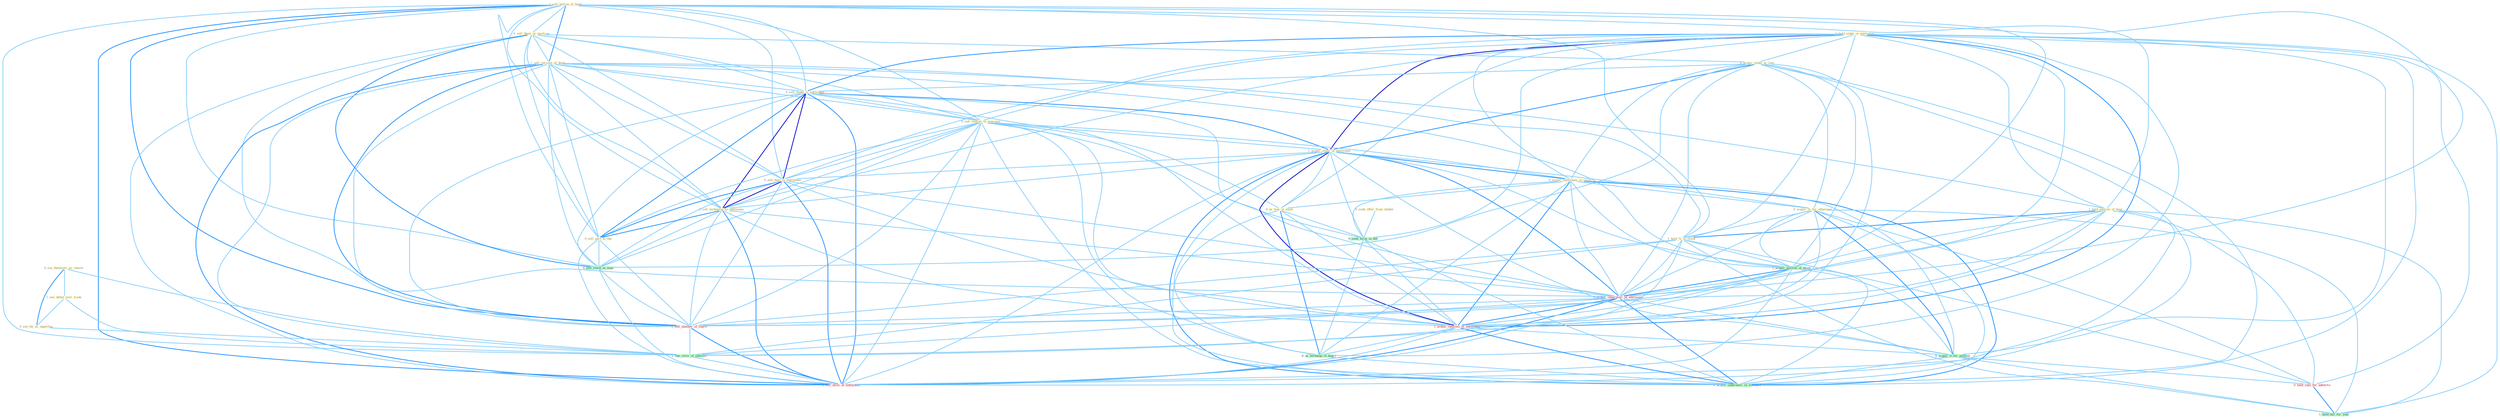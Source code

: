 Graph G{ 
    node
    [shape=polygon,style=filled,width=.5,height=.06,color="#BDFCC9",fixedsize=true,fontsize=4,
    fontcolor="#2f4f4f"];
    {node
    [color="#ffffe0", fontcolor="#8b7d6b"] "1_sell_billion_of_bond " "0_sell_them_at_mark-up " "1_hold_stake_in_entitynam " "1_sell_version_of_devic " "0_acquir_stake_at_cost " "0_see_themselv_as_chaser " "0_sell_stake_to_entitynam " "0_sell_station_in_yearnum " "1_acquir_stake_in_entitynam " "1_see_debat_over_trade " "1_hold_equival_of_hear " "0_sell_busi_to_entitynam " "0_acquir_entitynam_in_swap " "0_acquir_%_for_othernum " "0_seek_offer_from_bidder " "0_sell_technolog_to_entitynam " "0_see_thi_as_opportun " "0_us_line_in_meet " "0_sell_part_to_the " "1_hold_%_of_stock "}
{node [color="#fff0f5", fontcolor="#b22222"] "1_acquir_laboratori_of_entitynam " "1_acquir_interest_in_entitynam " "0_hold_rate_for_advertis " "1_sell_number_of_share " "1_sell_divis_of_entitynam "}
edge [color="#B0E2FF"];

	"1_sell_billion_of_bond " -- "0_sell_them_at_mark-up " [w="1", color="#87cefa" ];
	"1_sell_billion_of_bond " -- "1_sell_version_of_devic " [w="2", color="#1e90ff" , len=0.8];
	"1_sell_billion_of_bond " -- "0_sell_stake_to_entitynam " [w="1", color="#87cefa" ];
	"1_sell_billion_of_bond " -- "0_sell_station_in_yearnum " [w="1", color="#87cefa" ];
	"1_sell_billion_of_bond " -- "1_hold_equival_of_hear " [w="1", color="#87cefa" ];
	"1_sell_billion_of_bond " -- "0_sell_busi_to_entitynam " [w="1", color="#87cefa" ];
	"1_sell_billion_of_bond " -- "0_sell_technolog_to_entitynam " [w="1", color="#87cefa" ];
	"1_sell_billion_of_bond " -- "0_sell_part_to_the " [w="1", color="#87cefa" ];
	"1_sell_billion_of_bond " -- "1_hold_%_of_stock " [w="1", color="#87cefa" ];
	"1_sell_billion_of_bond " -- "1_acquir_million_of_asset " [w="1", color="#87cefa" ];
	"1_sell_billion_of_bond " -- "1_acquir_laboratori_of_entitynam " [w="1", color="#87cefa" ];
	"1_sell_billion_of_bond " -- "0_sell_stock_at_time " [w="1", color="#87cefa" ];
	"1_sell_billion_of_bond " -- "1_sell_number_of_share " [w="2", color="#1e90ff" , len=0.8];
	"1_sell_billion_of_bond " -- "1_see_reviv_of_interest " [w="1", color="#87cefa" ];
	"1_sell_billion_of_bond " -- "1_sell_divis_of_entitynam " [w="2", color="#1e90ff" , len=0.8];
	"0_sell_them_at_mark-up " -- "1_sell_version_of_devic " [w="1", color="#87cefa" ];
	"0_sell_them_at_mark-up " -- "0_acquir_stake_at_cost " [w="1", color="#87cefa" ];
	"0_sell_them_at_mark-up " -- "0_sell_stake_to_entitynam " [w="1", color="#87cefa" ];
	"0_sell_them_at_mark-up " -- "0_sell_station_in_yearnum " [w="1", color="#87cefa" ];
	"0_sell_them_at_mark-up " -- "0_sell_busi_to_entitynam " [w="1", color="#87cefa" ];
	"0_sell_them_at_mark-up " -- "0_sell_technolog_to_entitynam " [w="1", color="#87cefa" ];
	"0_sell_them_at_mark-up " -- "0_sell_part_to_the " [w="1", color="#87cefa" ];
	"0_sell_them_at_mark-up " -- "0_sell_stock_at_time " [w="2", color="#1e90ff" , len=0.8];
	"0_sell_them_at_mark-up " -- "1_sell_number_of_share " [w="1", color="#87cefa" ];
	"0_sell_them_at_mark-up " -- "1_sell_divis_of_entitynam " [w="1", color="#87cefa" ];
	"1_hold_stake_in_entitynam " -- "0_acquir_stake_at_cost " [w="1", color="#87cefa" ];
	"1_hold_stake_in_entitynam " -- "0_sell_stake_to_entitynam " [w="2", color="#1e90ff" , len=0.8];
	"1_hold_stake_in_entitynam " -- "0_sell_station_in_yearnum " [w="1", color="#87cefa" ];
	"1_hold_stake_in_entitynam " -- "1_acquir_stake_in_entitynam " [w="3", color="#0000cd" , len=0.6];
	"1_hold_stake_in_entitynam " -- "1_hold_equival_of_hear " [w="1", color="#87cefa" ];
	"1_hold_stake_in_entitynam " -- "0_sell_busi_to_entitynam " [w="1", color="#87cefa" ];
	"1_hold_stake_in_entitynam " -- "0_acquir_entitynam_in_swap " [w="1", color="#87cefa" ];
	"1_hold_stake_in_entitynam " -- "0_sell_technolog_to_entitynam " [w="1", color="#87cefa" ];
	"1_hold_stake_in_entitynam " -- "0_us_line_in_meet " [w="1", color="#87cefa" ];
	"1_hold_stake_in_entitynam " -- "1_hold_%_of_stock " [w="1", color="#87cefa" ];
	"1_hold_stake_in_entitynam " -- "1_acquir_laboratori_of_entitynam " [w="1", color="#87cefa" ];
	"1_hold_stake_in_entitynam " -- "0_seek_term_in_bid " [w="1", color="#87cefa" ];
	"1_hold_stake_in_entitynam " -- "1_acquir_interest_in_entitynam " [w="2", color="#1e90ff" , len=0.8];
	"1_hold_stake_in_entitynam " -- "0_us_techniqu_in_heart " [w="1", color="#87cefa" ];
	"1_hold_stake_in_entitynam " -- "0_hold_rate_for_advertis " [w="1", color="#87cefa" ];
	"1_hold_stake_in_entitynam " -- "0_acquir_laboratori_in_transact " [w="1", color="#87cefa" ];
	"1_hold_stake_in_entitynam " -- "1_hold_bill_for_year " [w="1", color="#87cefa" ];
	"1_hold_stake_in_entitynam " -- "1_sell_divis_of_entitynam " [w="1", color="#87cefa" ];
	"1_sell_version_of_devic " -- "0_sell_stake_to_entitynam " [w="1", color="#87cefa" ];
	"1_sell_version_of_devic " -- "0_sell_station_in_yearnum " [w="1", color="#87cefa" ];
	"1_sell_version_of_devic " -- "1_hold_equival_of_hear " [w="1", color="#87cefa" ];
	"1_sell_version_of_devic " -- "0_sell_busi_to_entitynam " [w="1", color="#87cefa" ];
	"1_sell_version_of_devic " -- "0_sell_technolog_to_entitynam " [w="1", color="#87cefa" ];
	"1_sell_version_of_devic " -- "0_sell_part_to_the " [w="1", color="#87cefa" ];
	"1_sell_version_of_devic " -- "1_hold_%_of_stock " [w="1", color="#87cefa" ];
	"1_sell_version_of_devic " -- "1_acquir_million_of_asset " [w="1", color="#87cefa" ];
	"1_sell_version_of_devic " -- "1_acquir_laboratori_of_entitynam " [w="1", color="#87cefa" ];
	"1_sell_version_of_devic " -- "0_sell_stock_at_time " [w="1", color="#87cefa" ];
	"1_sell_version_of_devic " -- "1_sell_number_of_share " [w="2", color="#1e90ff" , len=0.8];
	"1_sell_version_of_devic " -- "1_see_reviv_of_interest " [w="1", color="#87cefa" ];
	"1_sell_version_of_devic " -- "1_sell_divis_of_entitynam " [w="2", color="#1e90ff" , len=0.8];
	"0_acquir_stake_at_cost " -- "0_sell_stake_to_entitynam " [w="1", color="#87cefa" ];
	"0_acquir_stake_at_cost " -- "1_acquir_stake_in_entitynam " [w="2", color="#1e90ff" , len=0.8];
	"0_acquir_stake_at_cost " -- "0_acquir_entitynam_in_swap " [w="1", color="#87cefa" ];
	"0_acquir_stake_at_cost " -- "0_acquir_%_for_othernum " [w="1", color="#87cefa" ];
	"0_acquir_stake_at_cost " -- "1_acquir_million_of_asset " [w="1", color="#87cefa" ];
	"0_acquir_stake_at_cost " -- "1_acquir_laboratori_of_entitynam " [w="1", color="#87cefa" ];
	"0_acquir_stake_at_cost " -- "1_acquir_interest_in_entitynam " [w="1", color="#87cefa" ];
	"0_acquir_stake_at_cost " -- "0_acquir_it_for_million " [w="1", color="#87cefa" ];
	"0_acquir_stake_at_cost " -- "0_acquir_laboratori_in_transact " [w="1", color="#87cefa" ];
	"0_acquir_stake_at_cost " -- "0_sell_stock_at_time " [w="1", color="#87cefa" ];
	"0_see_themselv_as_chaser " -- "1_see_debat_over_trade " [w="1", color="#87cefa" ];
	"0_see_themselv_as_chaser " -- "0_see_thi_as_opportun " [w="2", color="#1e90ff" , len=0.8];
	"0_see_themselv_as_chaser " -- "1_see_reviv_of_interest " [w="1", color="#87cefa" ];
	"0_sell_stake_to_entitynam " -- "0_sell_station_in_yearnum " [w="1", color="#87cefa" ];
	"0_sell_stake_to_entitynam " -- "1_acquir_stake_in_entitynam " [w="2", color="#1e90ff" , len=0.8];
	"0_sell_stake_to_entitynam " -- "0_sell_busi_to_entitynam " [w="3", color="#0000cd" , len=0.6];
	"0_sell_stake_to_entitynam " -- "0_sell_technolog_to_entitynam " [w="3", color="#0000cd" , len=0.6];
	"0_sell_stake_to_entitynam " -- "0_sell_part_to_the " [w="2", color="#1e90ff" , len=0.8];
	"0_sell_stake_to_entitynam " -- "1_acquir_laboratori_of_entitynam " [w="1", color="#87cefa" ];
	"0_sell_stake_to_entitynam " -- "1_acquir_interest_in_entitynam " [w="1", color="#87cefa" ];
	"0_sell_stake_to_entitynam " -- "0_sell_stock_at_time " [w="1", color="#87cefa" ];
	"0_sell_stake_to_entitynam " -- "1_sell_number_of_share " [w="1", color="#87cefa" ];
	"0_sell_stake_to_entitynam " -- "1_sell_divis_of_entitynam " [w="2", color="#1e90ff" , len=0.8];
	"0_sell_station_in_yearnum " -- "1_acquir_stake_in_entitynam " [w="1", color="#87cefa" ];
	"0_sell_station_in_yearnum " -- "0_sell_busi_to_entitynam " [w="1", color="#87cefa" ];
	"0_sell_station_in_yearnum " -- "0_acquir_entitynam_in_swap " [w="1", color="#87cefa" ];
	"0_sell_station_in_yearnum " -- "0_sell_technolog_to_entitynam " [w="1", color="#87cefa" ];
	"0_sell_station_in_yearnum " -- "0_us_line_in_meet " [w="1", color="#87cefa" ];
	"0_sell_station_in_yearnum " -- "0_sell_part_to_the " [w="1", color="#87cefa" ];
	"0_sell_station_in_yearnum " -- "0_seek_term_in_bid " [w="1", color="#87cefa" ];
	"0_sell_station_in_yearnum " -- "1_acquir_interest_in_entitynam " [w="1", color="#87cefa" ];
	"0_sell_station_in_yearnum " -- "0_us_techniqu_in_heart " [w="1", color="#87cefa" ];
	"0_sell_station_in_yearnum " -- "0_acquir_laboratori_in_transact " [w="1", color="#87cefa" ];
	"0_sell_station_in_yearnum " -- "0_sell_stock_at_time " [w="1", color="#87cefa" ];
	"0_sell_station_in_yearnum " -- "1_sell_number_of_share " [w="1", color="#87cefa" ];
	"0_sell_station_in_yearnum " -- "1_sell_divis_of_entitynam " [w="1", color="#87cefa" ];
	"1_acquir_stake_in_entitynam " -- "0_sell_busi_to_entitynam " [w="1", color="#87cefa" ];
	"1_acquir_stake_in_entitynam " -- "0_acquir_entitynam_in_swap " [w="2", color="#1e90ff" , len=0.8];
	"1_acquir_stake_in_entitynam " -- "0_acquir_%_for_othernum " [w="1", color="#87cefa" ];
	"1_acquir_stake_in_entitynam " -- "0_sell_technolog_to_entitynam " [w="1", color="#87cefa" ];
	"1_acquir_stake_in_entitynam " -- "0_us_line_in_meet " [w="1", color="#87cefa" ];
	"1_acquir_stake_in_entitynam " -- "1_acquir_million_of_asset " [w="1", color="#87cefa" ];
	"1_acquir_stake_in_entitynam " -- "1_acquir_laboratori_of_entitynam " [w="2", color="#1e90ff" , len=0.8];
	"1_acquir_stake_in_entitynam " -- "0_seek_term_in_bid " [w="1", color="#87cefa" ];
	"1_acquir_stake_in_entitynam " -- "1_acquir_interest_in_entitynam " [w="3", color="#0000cd" , len=0.6];
	"1_acquir_stake_in_entitynam " -- "0_us_techniqu_in_heart " [w="1", color="#87cefa" ];
	"1_acquir_stake_in_entitynam " -- "0_acquir_it_for_million " [w="1", color="#87cefa" ];
	"1_acquir_stake_in_entitynam " -- "0_acquir_laboratori_in_transact " [w="2", color="#1e90ff" , len=0.8];
	"1_acquir_stake_in_entitynam " -- "1_sell_divis_of_entitynam " [w="1", color="#87cefa" ];
	"1_see_debat_over_trade " -- "0_see_thi_as_opportun " [w="1", color="#87cefa" ];
	"1_see_debat_over_trade " -- "1_see_reviv_of_interest " [w="1", color="#87cefa" ];
	"1_hold_equival_of_hear " -- "1_hold_%_of_stock " [w="2", color="#1e90ff" , len=0.8];
	"1_hold_equival_of_hear " -- "1_acquir_million_of_asset " [w="1", color="#87cefa" ];
	"1_hold_equival_of_hear " -- "1_acquir_laboratori_of_entitynam " [w="1", color="#87cefa" ];
	"1_hold_equival_of_hear " -- "0_hold_rate_for_advertis " [w="1", color="#87cefa" ];
	"1_hold_equival_of_hear " -- "1_sell_number_of_share " [w="1", color="#87cefa" ];
	"1_hold_equival_of_hear " -- "1_see_reviv_of_interest " [w="1", color="#87cefa" ];
	"1_hold_equival_of_hear " -- "1_hold_bill_for_year " [w="1", color="#87cefa" ];
	"1_hold_equival_of_hear " -- "1_sell_divis_of_entitynam " [w="1", color="#87cefa" ];
	"0_sell_busi_to_entitynam " -- "0_sell_technolog_to_entitynam " [w="3", color="#0000cd" , len=0.6];
	"0_sell_busi_to_entitynam " -- "0_sell_part_to_the " [w="2", color="#1e90ff" , len=0.8];
	"0_sell_busi_to_entitynam " -- "1_acquir_laboratori_of_entitynam " [w="1", color="#87cefa" ];
	"0_sell_busi_to_entitynam " -- "1_acquir_interest_in_entitynam " [w="1", color="#87cefa" ];
	"0_sell_busi_to_entitynam " -- "0_sell_stock_at_time " [w="1", color="#87cefa" ];
	"0_sell_busi_to_entitynam " -- "1_sell_number_of_share " [w="1", color="#87cefa" ];
	"0_sell_busi_to_entitynam " -- "1_sell_divis_of_entitynam " [w="2", color="#1e90ff" , len=0.8];
	"0_acquir_entitynam_in_swap " -- "0_acquir_%_for_othernum " [w="1", color="#87cefa" ];
	"0_acquir_entitynam_in_swap " -- "0_us_line_in_meet " [w="1", color="#87cefa" ];
	"0_acquir_entitynam_in_swap " -- "1_acquir_million_of_asset " [w="1", color="#87cefa" ];
	"0_acquir_entitynam_in_swap " -- "1_acquir_laboratori_of_entitynam " [w="1", color="#87cefa" ];
	"0_acquir_entitynam_in_swap " -- "0_seek_term_in_bid " [w="1", color="#87cefa" ];
	"0_acquir_entitynam_in_swap " -- "1_acquir_interest_in_entitynam " [w="2", color="#1e90ff" , len=0.8];
	"0_acquir_entitynam_in_swap " -- "0_us_techniqu_in_heart " [w="1", color="#87cefa" ];
	"0_acquir_entitynam_in_swap " -- "0_acquir_it_for_million " [w="1", color="#87cefa" ];
	"0_acquir_entitynam_in_swap " -- "0_acquir_laboratori_in_transact " [w="2", color="#1e90ff" , len=0.8];
	"0_acquir_%_for_othernum " -- "1_hold_%_of_stock " [w="1", color="#87cefa" ];
	"0_acquir_%_for_othernum " -- "1_acquir_million_of_asset " [w="1", color="#87cefa" ];
	"0_acquir_%_for_othernum " -- "1_acquir_laboratori_of_entitynam " [w="1", color="#87cefa" ];
	"0_acquir_%_for_othernum " -- "1_acquir_interest_in_entitynam " [w="1", color="#87cefa" ];
	"0_acquir_%_for_othernum " -- "0_acquir_it_for_million " [w="2", color="#1e90ff" , len=0.8];
	"0_acquir_%_for_othernum " -- "0_hold_rate_for_advertis " [w="1", color="#87cefa" ];
	"0_acquir_%_for_othernum " -- "0_acquir_laboratori_in_transact " [w="1", color="#87cefa" ];
	"0_acquir_%_for_othernum " -- "1_hold_bill_for_year " [w="1", color="#87cefa" ];
	"0_seek_offer_from_bidder " -- "0_seek_term_in_bid " [w="1", color="#87cefa" ];
	"0_sell_technolog_to_entitynam " -- "0_sell_part_to_the " [w="2", color="#1e90ff" , len=0.8];
	"0_sell_technolog_to_entitynam " -- "1_acquir_laboratori_of_entitynam " [w="1", color="#87cefa" ];
	"0_sell_technolog_to_entitynam " -- "1_acquir_interest_in_entitynam " [w="1", color="#87cefa" ];
	"0_sell_technolog_to_entitynam " -- "0_sell_stock_at_time " [w="1", color="#87cefa" ];
	"0_sell_technolog_to_entitynam " -- "1_sell_number_of_share " [w="1", color="#87cefa" ];
	"0_sell_technolog_to_entitynam " -- "1_sell_divis_of_entitynam " [w="2", color="#1e90ff" , len=0.8];
	"0_see_thi_as_opportun " -- "1_see_reviv_of_interest " [w="1", color="#87cefa" ];
	"0_us_line_in_meet " -- "0_seek_term_in_bid " [w="1", color="#87cefa" ];
	"0_us_line_in_meet " -- "1_acquir_interest_in_entitynam " [w="1", color="#87cefa" ];
	"0_us_line_in_meet " -- "0_us_techniqu_in_heart " [w="2", color="#1e90ff" , len=0.8];
	"0_us_line_in_meet " -- "0_acquir_laboratori_in_transact " [w="1", color="#87cefa" ];
	"0_sell_part_to_the " -- "0_sell_stock_at_time " [w="1", color="#87cefa" ];
	"0_sell_part_to_the " -- "1_sell_number_of_share " [w="1", color="#87cefa" ];
	"0_sell_part_to_the " -- "1_sell_divis_of_entitynam " [w="1", color="#87cefa" ];
	"1_hold_%_of_stock " -- "1_acquir_million_of_asset " [w="1", color="#87cefa" ];
	"1_hold_%_of_stock " -- "1_acquir_laboratori_of_entitynam " [w="1", color="#87cefa" ];
	"1_hold_%_of_stock " -- "0_hold_rate_for_advertis " [w="1", color="#87cefa" ];
	"1_hold_%_of_stock " -- "1_sell_number_of_share " [w="1", color="#87cefa" ];
	"1_hold_%_of_stock " -- "1_see_reviv_of_interest " [w="1", color="#87cefa" ];
	"1_hold_%_of_stock " -- "1_hold_bill_for_year " [w="1", color="#87cefa" ];
	"1_hold_%_of_stock " -- "1_sell_divis_of_entitynam " [w="1", color="#87cefa" ];
	"1_acquir_million_of_asset " -- "1_acquir_laboratori_of_entitynam " [w="2", color="#1e90ff" , len=0.8];
	"1_acquir_million_of_asset " -- "1_acquir_interest_in_entitynam " [w="1", color="#87cefa" ];
	"1_acquir_million_of_asset " -- "0_acquir_it_for_million " [w="1", color="#87cefa" ];
	"1_acquir_million_of_asset " -- "0_acquir_laboratori_in_transact " [w="1", color="#87cefa" ];
	"1_acquir_million_of_asset " -- "1_sell_number_of_share " [w="1", color="#87cefa" ];
	"1_acquir_million_of_asset " -- "1_see_reviv_of_interest " [w="1", color="#87cefa" ];
	"1_acquir_million_of_asset " -- "1_sell_divis_of_entitynam " [w="1", color="#87cefa" ];
	"1_acquir_laboratori_of_entitynam " -- "1_acquir_interest_in_entitynam " [w="2", color="#1e90ff" , len=0.8];
	"1_acquir_laboratori_of_entitynam " -- "0_acquir_it_for_million " [w="1", color="#87cefa" ];
	"1_acquir_laboratori_of_entitynam " -- "0_acquir_laboratori_in_transact " [w="2", color="#1e90ff" , len=0.8];
	"1_acquir_laboratori_of_entitynam " -- "1_sell_number_of_share " [w="1", color="#87cefa" ];
	"1_acquir_laboratori_of_entitynam " -- "1_see_reviv_of_interest " [w="1", color="#87cefa" ];
	"1_acquir_laboratori_of_entitynam " -- "1_sell_divis_of_entitynam " [w="2", color="#1e90ff" , len=0.8];
	"0_seek_term_in_bid " -- "1_acquir_interest_in_entitynam " [w="1", color="#87cefa" ];
	"0_seek_term_in_bid " -- "0_us_techniqu_in_heart " [w="1", color="#87cefa" ];
	"0_seek_term_in_bid " -- "0_acquir_laboratori_in_transact " [w="1", color="#87cefa" ];
	"1_acquir_interest_in_entitynam " -- "0_us_techniqu_in_heart " [w="1", color="#87cefa" ];
	"1_acquir_interest_in_entitynam " -- "0_acquir_it_for_million " [w="1", color="#87cefa" ];
	"1_acquir_interest_in_entitynam " -- "0_acquir_laboratori_in_transact " [w="2", color="#1e90ff" , len=0.8];
	"1_acquir_interest_in_entitynam " -- "1_sell_divis_of_entitynam " [w="1", color="#87cefa" ];
	"0_us_techniqu_in_heart " -- "0_acquir_laboratori_in_transact " [w="1", color="#87cefa" ];
	"0_acquir_it_for_million " -- "0_hold_rate_for_advertis " [w="1", color="#87cefa" ];
	"0_acquir_it_for_million " -- "0_acquir_laboratori_in_transact " [w="1", color="#87cefa" ];
	"0_acquir_it_for_million " -- "1_hold_bill_for_year " [w="1", color="#87cefa" ];
	"0_hold_rate_for_advertis " -- "1_hold_bill_for_year " [w="2", color="#1e90ff" , len=0.8];
	"0_sell_stock_at_time " -- "1_sell_number_of_share " [w="1", color="#87cefa" ];
	"0_sell_stock_at_time " -- "1_sell_divis_of_entitynam " [w="1", color="#87cefa" ];
	"1_sell_number_of_share " -- "1_see_reviv_of_interest " [w="1", color="#87cefa" ];
	"1_sell_number_of_share " -- "1_sell_divis_of_entitynam " [w="2", color="#1e90ff" , len=0.8];
	"1_see_reviv_of_interest " -- "1_sell_divis_of_entitynam " [w="1", color="#87cefa" ];
}